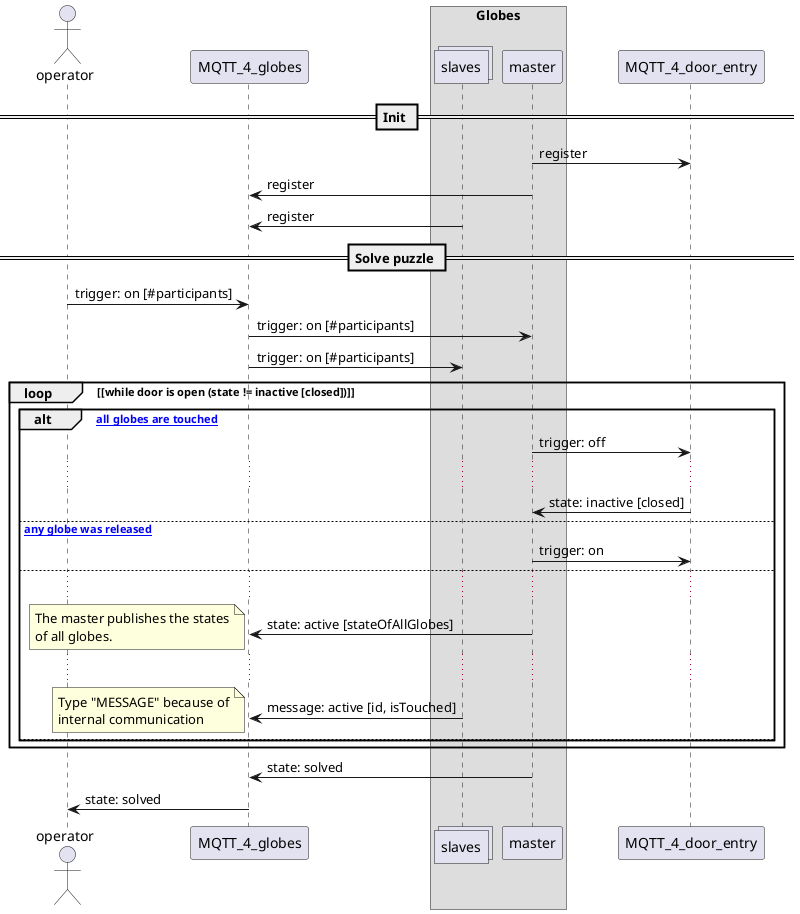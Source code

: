 @startuml group_4_puzzle_globes
actor operator
participant MQTT_4_globes
box "Globes"
    collections slaves
    participant master
end box
participant MQTT_4_door_entry

== Init ==
master -> MQTT_4_door_entry: register
master -> MQTT_4_globes: register
slaves -> MQTT_4_globes: register

== Solve puzzle ==
operator -> MQTT_4_globes: trigger: on [#participants]
MQTT_4_globes -> master: trigger: on [#participants]
MQTT_4_globes -> slaves: trigger: on [#participants]

loop [while door is open (state != inactive [closed])]
    alt [on all globes are touched]
        master -> MQTT_4_door_entry: trigger: off
        ...
        MQTT_4_door_entry -> master: state: inactive [closed]
    else [on any globe was released]
        master -> MQTT_4_door_entry: trigger: on
    else
        ...
        master -> MQTT_4_globes: state: active [stateOfAllGlobes]
        note left
            The master publishes the states
            of all globes.
        end note
        ...
        slaves -> MQTT_4_globes: message: active [id, isTouched]
        note left
            Type "MESSAGE" because of
            internal communication
        end note
    else 
    end

end

MQTT_4_globes <- master: state: solved
operator <- MQTT_4_globes: state: solved
@enduml